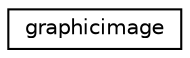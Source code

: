 digraph "Graphical Class Hierarchy"
{
 // LATEX_PDF_SIZE
  edge [fontname="Helvetica",fontsize="10",labelfontname="Helvetica",labelfontsize="10"];
  node [fontname="Helvetica",fontsize="10",shape=record];
  rankdir="LR";
  Node0 [label="graphicimage",height=0.2,width=0.4,color="black", fillcolor="white", style="filled",URL="$d6/d90/structgraphicimage.html",tooltip=" "];
}
